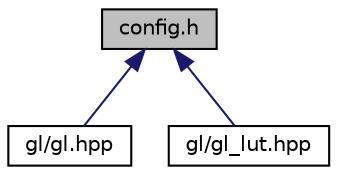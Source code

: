 digraph "config.h"
{
 // LATEX_PDF_SIZE
  edge [fontname="Helvetica",fontsize="10",labelfontname="Helvetica",labelfontsize="10"];
  node [fontname="Helvetica",fontsize="10",shape=record];
  Node1 [label="config.h",height=0.2,width=0.4,color="black", fillcolor="grey75", style="filled", fontcolor="black",tooltip="Auto-generated configuration file."];
  Node1 -> Node2 [dir="back",color="midnightblue",fontsize="10",style="solid",fontname="Helvetica"];
  Node2 [label="gl/gl.hpp",height=0.2,width=0.4,color="black", fillcolor="white", style="filled",URL="$d7/d6a/gl_8hpp.html",tooltip="Gauss-Legendre integration library."];
  Node1 -> Node3 [dir="back",color="midnightblue",fontsize="10",style="solid",fontname="Helvetica"];
  Node3 [label="gl/gl_lut.hpp",height=0.2,width=0.4,color="black", fillcolor="white", style="filled",URL="$df/d11/gl__lut_8hpp.html",tooltip="Look up tables LUTs with weight and values for Gauss-Legendre knots."];
}
